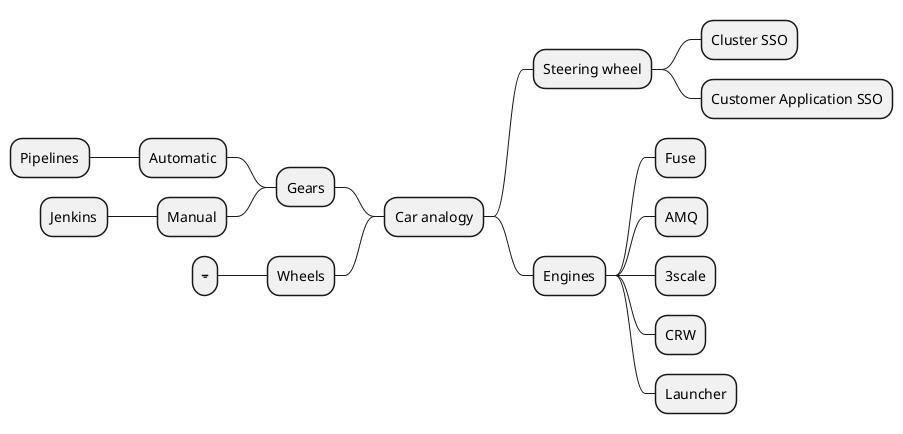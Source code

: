 @startmindmap
skinparam monochrome true 


* Car analogy
' index.adoc
** Steering wheel
*** Cluster SSO
*** Customer Application SSO
** Engines
*** Fuse
*** AMQ
*** 3scale
*** CRW
*** Launcher

left side

** Gears
*** Automatic
**** Pipelines
*** Manual
**** Jenkins
** Wheels
*** -----

@endmindmap